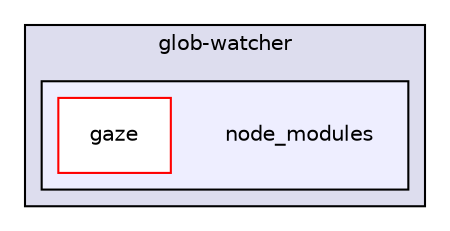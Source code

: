 digraph "gulp-src/node_modules/gulp/node_modules/vinyl-fs/node_modules/glob-watcher/node_modules" {
  compound=true
  node [ fontsize="10", fontname="Helvetica"];
  edge [ labelfontsize="10", labelfontname="Helvetica"];
  subgraph clusterdir_c9dfa17b5c266cd52045fe1575f3327f {
    graph [ bgcolor="#ddddee", pencolor="black", label="glob-watcher" fontname="Helvetica", fontsize="10", URL="dir_c9dfa17b5c266cd52045fe1575f3327f.html"]
  subgraph clusterdir_1b6e5aab9e9a75235bf7dd4f79a8d2e7 {
    graph [ bgcolor="#eeeeff", pencolor="black", label="" URL="dir_1b6e5aab9e9a75235bf7dd4f79a8d2e7.html"];
    dir_1b6e5aab9e9a75235bf7dd4f79a8d2e7 [shape=plaintext label="node_modules"];
    dir_26777cbb5ae4b6ce36c60e556d023dd0 [shape=box label="gaze" color="red" fillcolor="white" style="filled" URL="dir_26777cbb5ae4b6ce36c60e556d023dd0.html"];
  }
  }
}
